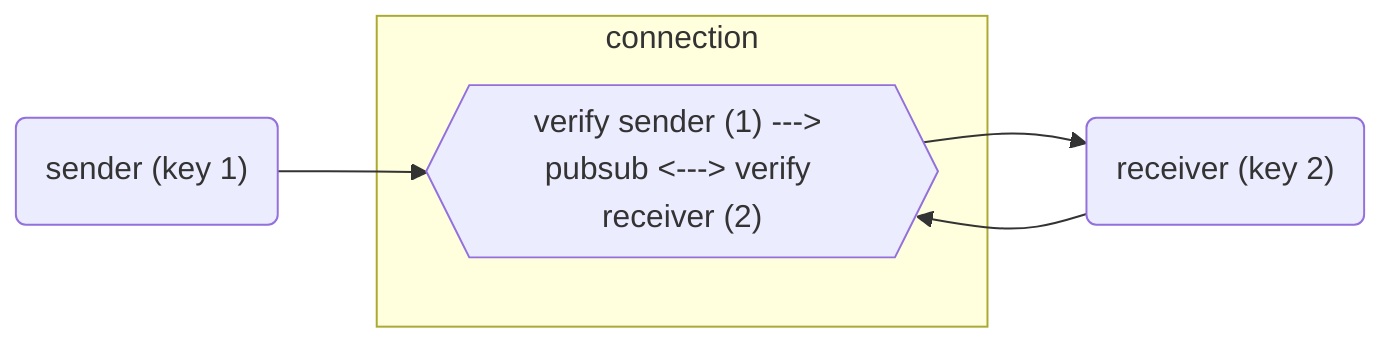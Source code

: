 graph LR
  S("sender (key 1)") --> C
  C --> R("receiver (key 2)")
  R --> C
  subgraph connection
    C{{"verify sender (1) ---> pubsub <---> verify receiver (2)"}}
  end
